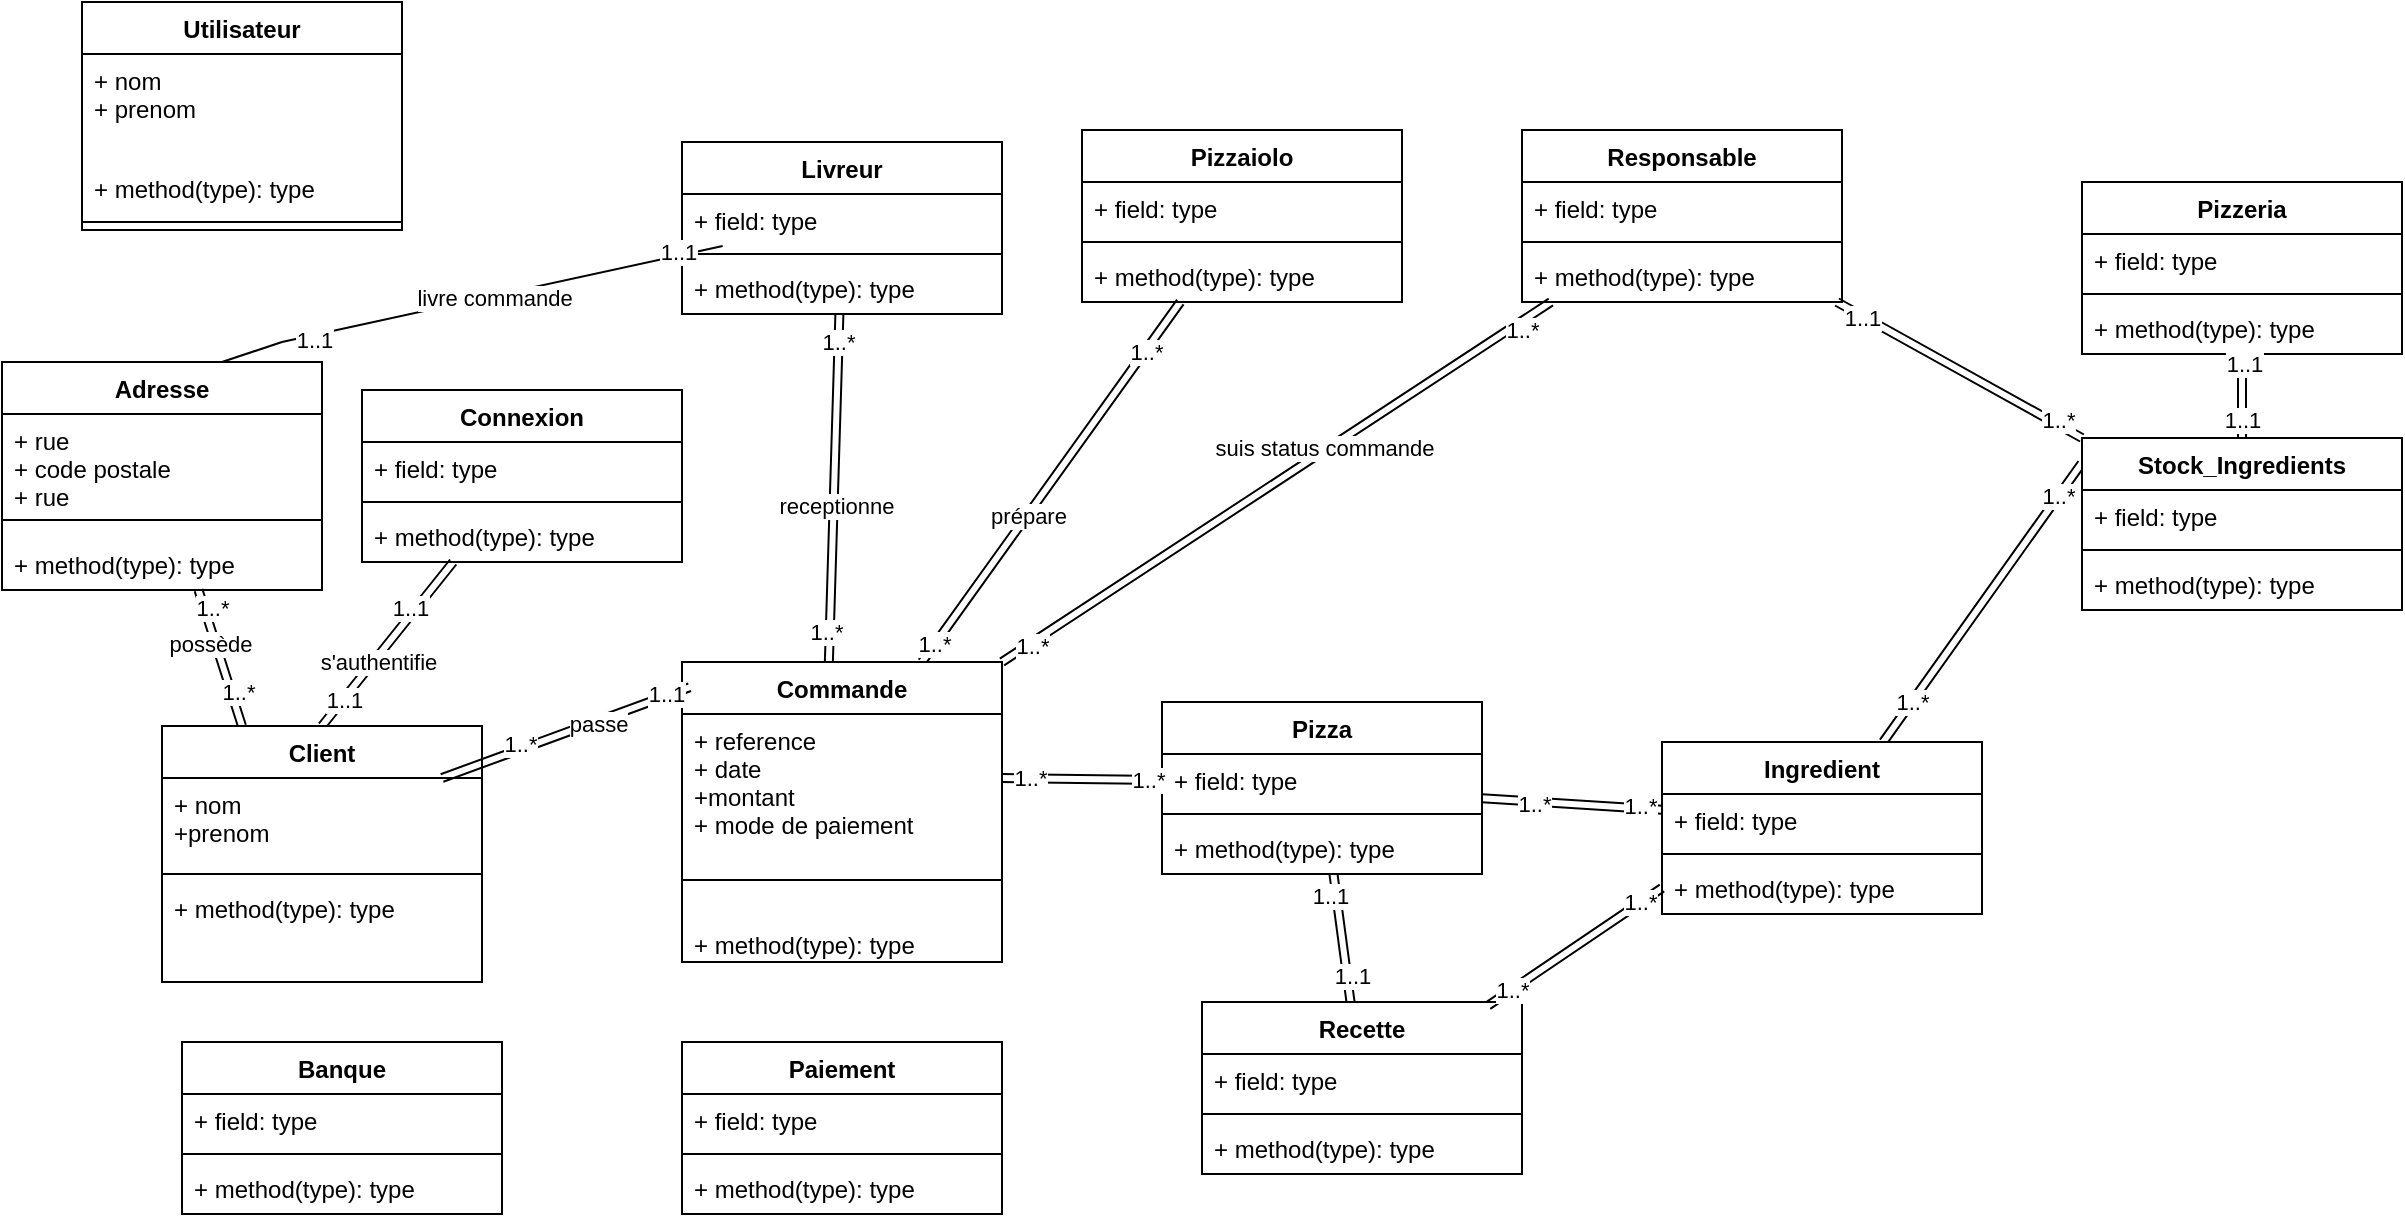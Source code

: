 <mxfile version="14.5.1" type="device"><diagram id="KDp-JJ43dgrBgCFw_8fw" name="Page-1"><mxGraphModel dx="2495" dy="1453" grid="1" gridSize="10" guides="1" tooltips="1" connect="1" arrows="1" fold="1" page="1" pageScale="1" pageWidth="1169" pageHeight="827" math="0" shadow="0"><root><mxCell id="0"/><mxCell id="1" parent="0"/><mxCell id="cRsiavOP6_7b4JECC0qZ-1" value="Utilisateur" style="swimlane;fontStyle=1;align=center;verticalAlign=top;childLayout=stackLayout;horizontal=1;startSize=26;horizontalStack=0;resizeParent=1;resizeParentMax=0;resizeLast=0;collapsible=1;marginBottom=0;" parent="1" vertex="1"><mxGeometry x="-90" y="-50" width="160" height="114" as="geometry"/></mxCell><mxCell id="cRsiavOP6_7b4JECC0qZ-2" value="+ nom&#10;+ prenom" style="text;strokeColor=none;fillColor=none;align=left;verticalAlign=top;spacingLeft=4;spacingRight=4;overflow=hidden;rotatable=0;points=[[0,0.5],[1,0.5]];portConstraint=eastwest;" parent="cRsiavOP6_7b4JECC0qZ-1" vertex="1"><mxGeometry y="26" width="160" height="54" as="geometry"/></mxCell><mxCell id="cRsiavOP6_7b4JECC0qZ-4" value="+ method(type): type" style="text;strokeColor=none;fillColor=none;align=left;verticalAlign=top;spacingLeft=4;spacingRight=4;overflow=hidden;rotatable=0;points=[[0,0.5],[1,0.5]];portConstraint=eastwest;" parent="cRsiavOP6_7b4JECC0qZ-1" vertex="1"><mxGeometry y="80" width="160" height="26" as="geometry"/></mxCell><mxCell id="cRsiavOP6_7b4JECC0qZ-3" value="" style="line;strokeWidth=1;fillColor=none;align=left;verticalAlign=middle;spacingTop=-1;spacingLeft=3;spacingRight=3;rotatable=0;labelPosition=right;points=[];portConstraint=eastwest;" parent="cRsiavOP6_7b4JECC0qZ-1" vertex="1"><mxGeometry y="106" width="160" height="8" as="geometry"/></mxCell><mxCell id="cRsiavOP6_7b4JECC0qZ-84" style="edgeStyle=none;rounded=0;orthogonalLoop=1;jettySize=auto;html=1;exitX=0.5;exitY=0;exitDx=0;exitDy=0;shape=link;" parent="1" source="cRsiavOP6_7b4JECC0qZ-10" target="cRsiavOP6_7b4JECC0qZ-21" edge="1"><mxGeometry relative="1" as="geometry"/></mxCell><mxCell id="cRsiavOP6_7b4JECC0qZ-85" value="1..1" style="edgeLabel;html=1;align=center;verticalAlign=middle;resizable=0;points=[];" parent="cRsiavOP6_7b4JECC0qZ-84" vertex="1" connectable="0"><mxGeometry x="0.393" y="3" relative="1" as="geometry"><mxPoint as="offset"/></mxGeometry></mxCell><mxCell id="cRsiavOP6_7b4JECC0qZ-86" value="1..1" style="edgeLabel;html=1;align=center;verticalAlign=middle;resizable=0;points=[];" parent="cRsiavOP6_7b4JECC0qZ-84" vertex="1" connectable="0"><mxGeometry x="-0.664" relative="1" as="geometry"><mxPoint as="offset"/></mxGeometry></mxCell><mxCell id="cRsiavOP6_7b4JECC0qZ-107" value="s'authentifie" style="edgeLabel;html=1;align=center;verticalAlign=middle;resizable=0;points=[];" parent="cRsiavOP6_7b4JECC0qZ-84" vertex="1" connectable="0"><mxGeometry x="-0.194" y="-1" relative="1" as="geometry"><mxPoint as="offset"/></mxGeometry></mxCell><mxCell id="cRsiavOP6_7b4JECC0qZ-87" style="edgeStyle=none;shape=link;rounded=0;orthogonalLoop=1;jettySize=auto;html=1;exitX=0.25;exitY=0;exitDx=0;exitDy=0;" parent="1" source="cRsiavOP6_7b4JECC0qZ-10" target="cRsiavOP6_7b4JECC0qZ-15" edge="1"><mxGeometry relative="1" as="geometry"><mxPoint x="-20" y="210" as="targetPoint"/></mxGeometry></mxCell><mxCell id="cRsiavOP6_7b4JECC0qZ-89" value="1..*" style="edgeLabel;html=1;align=center;verticalAlign=middle;resizable=0;points=[];" parent="cRsiavOP6_7b4JECC0qZ-87" vertex="1" connectable="0"><mxGeometry x="-0.503" y="-3" relative="1" as="geometry"><mxPoint as="offset"/></mxGeometry></mxCell><mxCell id="cRsiavOP6_7b4JECC0qZ-90" value="1..*" style="edgeLabel;html=1;align=center;verticalAlign=middle;resizable=0;points=[];" parent="cRsiavOP6_7b4JECC0qZ-87" vertex="1" connectable="0"><mxGeometry x="0.706" y="-3" relative="1" as="geometry"><mxPoint as="offset"/></mxGeometry></mxCell><mxCell id="cRsiavOP6_7b4JECC0qZ-106" value="possède" style="edgeLabel;html=1;align=center;verticalAlign=middle;resizable=0;points=[];" parent="cRsiavOP6_7b4JECC0qZ-87" vertex="1" connectable="0"><mxGeometry x="0.23" y="3" relative="1" as="geometry"><mxPoint as="offset"/></mxGeometry></mxCell><mxCell id="cRsiavOP6_7b4JECC0qZ-10" value="Client" style="swimlane;fontStyle=1;align=center;verticalAlign=top;childLayout=stackLayout;horizontal=1;startSize=26;horizontalStack=0;resizeParent=1;resizeParentMax=0;resizeLast=0;collapsible=1;marginBottom=0;" parent="1" vertex="1"><mxGeometry x="-50" y="312" width="160" height="128" as="geometry"><mxRectangle x="240" y="270" width="70" height="26" as="alternateBounds"/></mxGeometry></mxCell><mxCell id="cRsiavOP6_7b4JECC0qZ-11" value="+ nom&#10;+prenom" style="text;strokeColor=none;fillColor=none;align=left;verticalAlign=top;spacingLeft=4;spacingRight=4;overflow=hidden;rotatable=0;points=[[0,0.5],[1,0.5]];portConstraint=eastwest;" parent="cRsiavOP6_7b4JECC0qZ-10" vertex="1"><mxGeometry y="26" width="160" height="44" as="geometry"/></mxCell><mxCell id="cRsiavOP6_7b4JECC0qZ-12" value="" style="line;strokeWidth=1;fillColor=none;align=left;verticalAlign=middle;spacingTop=-1;spacingLeft=3;spacingRight=3;rotatable=0;labelPosition=right;points=[];portConstraint=eastwest;" parent="cRsiavOP6_7b4JECC0qZ-10" vertex="1"><mxGeometry y="70" width="160" height="8" as="geometry"/></mxCell><mxCell id="cRsiavOP6_7b4JECC0qZ-13" value="+ method(type): type" style="text;strokeColor=none;fillColor=none;align=left;verticalAlign=top;spacingLeft=4;spacingRight=4;overflow=hidden;rotatable=0;points=[[0,0.5],[1,0.5]];portConstraint=eastwest;" parent="cRsiavOP6_7b4JECC0qZ-10" vertex="1"><mxGeometry y="78" width="160" height="50" as="geometry"/></mxCell><mxCell id="cRsiavOP6_7b4JECC0qZ-15" value="Adresse" style="swimlane;fontStyle=1;align=center;verticalAlign=top;childLayout=stackLayout;horizontal=1;startSize=26;horizontalStack=0;resizeParent=1;resizeParentMax=0;resizeLast=0;collapsible=1;marginBottom=0;" parent="1" vertex="1"><mxGeometry x="-130" y="130" width="160" height="114" as="geometry"/></mxCell><mxCell id="cRsiavOP6_7b4JECC0qZ-16" value="+ rue&#10;+ code postale&#10;+ rue&#10;+ " style="text;strokeColor=none;fillColor=none;align=left;verticalAlign=top;spacingLeft=4;spacingRight=4;overflow=hidden;rotatable=0;points=[[0,0.5],[1,0.5]];portConstraint=eastwest;" parent="cRsiavOP6_7b4JECC0qZ-15" vertex="1"><mxGeometry y="26" width="160" height="44" as="geometry"/></mxCell><mxCell id="cRsiavOP6_7b4JECC0qZ-17" value="" style="line;strokeWidth=1;fillColor=none;align=left;verticalAlign=middle;spacingTop=-1;spacingLeft=3;spacingRight=3;rotatable=0;labelPosition=right;points=[];portConstraint=eastwest;" parent="cRsiavOP6_7b4JECC0qZ-15" vertex="1"><mxGeometry y="70" width="160" height="18" as="geometry"/></mxCell><mxCell id="cRsiavOP6_7b4JECC0qZ-18" value="+ method(type): type" style="text;strokeColor=none;fillColor=none;align=left;verticalAlign=top;spacingLeft=4;spacingRight=4;overflow=hidden;rotatable=0;points=[[0,0.5],[1,0.5]];portConstraint=eastwest;" parent="cRsiavOP6_7b4JECC0qZ-15" vertex="1"><mxGeometry y="88" width="160" height="26" as="geometry"/></mxCell><mxCell id="cRsiavOP6_7b4JECC0qZ-21" value="Connexion" style="swimlane;fontStyle=1;align=center;verticalAlign=top;childLayout=stackLayout;horizontal=1;startSize=26;horizontalStack=0;resizeParent=1;resizeParentMax=0;resizeLast=0;collapsible=1;marginBottom=0;" parent="1" vertex="1"><mxGeometry x="50" y="144" width="160" height="86" as="geometry"/></mxCell><mxCell id="cRsiavOP6_7b4JECC0qZ-22" value="+ field: type" style="text;strokeColor=none;fillColor=none;align=left;verticalAlign=top;spacingLeft=4;spacingRight=4;overflow=hidden;rotatable=0;points=[[0,0.5],[1,0.5]];portConstraint=eastwest;" parent="cRsiavOP6_7b4JECC0qZ-21" vertex="1"><mxGeometry y="26" width="160" height="26" as="geometry"/></mxCell><mxCell id="cRsiavOP6_7b4JECC0qZ-23" value="" style="line;strokeWidth=1;fillColor=none;align=left;verticalAlign=middle;spacingTop=-1;spacingLeft=3;spacingRight=3;rotatable=0;labelPosition=right;points=[];portConstraint=eastwest;" parent="cRsiavOP6_7b4JECC0qZ-21" vertex="1"><mxGeometry y="52" width="160" height="8" as="geometry"/></mxCell><mxCell id="cRsiavOP6_7b4JECC0qZ-24" value="+ method(type): type" style="text;strokeColor=none;fillColor=none;align=left;verticalAlign=top;spacingLeft=4;spacingRight=4;overflow=hidden;rotatable=0;points=[[0,0.5],[1,0.5]];portConstraint=eastwest;" parent="cRsiavOP6_7b4JECC0qZ-21" vertex="1"><mxGeometry y="60" width="160" height="26" as="geometry"/></mxCell><mxCell id="cRsiavOP6_7b4JECC0qZ-121" style="edgeStyle=none;shape=link;rounded=0;orthogonalLoop=1;jettySize=auto;html=1;exitX=0.75;exitY=0;exitDx=0;exitDy=0;" parent="1" source="cRsiavOP6_7b4JECC0qZ-25" target="cRsiavOP6_7b4JECC0qZ-53" edge="1"><mxGeometry relative="1" as="geometry"/></mxCell><mxCell id="cRsiavOP6_7b4JECC0qZ-122" value="1..*" style="edgeLabel;html=1;align=center;verticalAlign=middle;resizable=0;points=[];" parent="cRsiavOP6_7b4JECC0qZ-121" vertex="1" connectable="0"><mxGeometry x="0.73" relative="1" as="geometry"><mxPoint as="offset"/></mxGeometry></mxCell><mxCell id="cRsiavOP6_7b4JECC0qZ-123" value="1..*" style="edgeLabel;html=1;align=center;verticalAlign=middle;resizable=0;points=[];" parent="cRsiavOP6_7b4JECC0qZ-121" vertex="1" connectable="0"><mxGeometry x="-0.901" y="1" relative="1" as="geometry"><mxPoint as="offset"/></mxGeometry></mxCell><mxCell id="cRsiavOP6_7b4JECC0qZ-124" value="prépare" style="edgeLabel;html=1;align=center;verticalAlign=middle;resizable=0;points=[];" parent="cRsiavOP6_7b4JECC0qZ-121" vertex="1" connectable="0"><mxGeometry x="-0.187" relative="1" as="geometry"><mxPoint as="offset"/></mxGeometry></mxCell><mxCell id="cRsiavOP6_7b4JECC0qZ-125" style="edgeStyle=none;shape=link;rounded=0;orthogonalLoop=1;jettySize=auto;html=1;exitX=1;exitY=0;exitDx=0;exitDy=0;" parent="1" source="cRsiavOP6_7b4JECC0qZ-25" target="cRsiavOP6_7b4JECC0qZ-57" edge="1"><mxGeometry relative="1" as="geometry"><mxPoint x="620" y="130" as="targetPoint"/></mxGeometry></mxCell><mxCell id="cRsiavOP6_7b4JECC0qZ-126" value="1..*" style="edgeLabel;html=1;align=center;verticalAlign=middle;resizable=0;points=[];" parent="cRsiavOP6_7b4JECC0qZ-125" vertex="1" connectable="0"><mxGeometry x="-0.9" y="-1" relative="1" as="geometry"><mxPoint as="offset"/></mxGeometry></mxCell><mxCell id="cRsiavOP6_7b4JECC0qZ-127" value="1..*" style="edgeLabel;html=1;align=center;verticalAlign=middle;resizable=0;points=[];" parent="cRsiavOP6_7b4JECC0qZ-125" vertex="1" connectable="0"><mxGeometry x="0.881" y="-4" relative="1" as="geometry"><mxPoint as="offset"/></mxGeometry></mxCell><mxCell id="cRsiavOP6_7b4JECC0qZ-128" value="suis status commande" style="edgeLabel;html=1;align=center;verticalAlign=middle;resizable=0;points=[];" parent="cRsiavOP6_7b4JECC0qZ-125" vertex="1" connectable="0"><mxGeometry x="0.175" y="2" relative="1" as="geometry"><mxPoint as="offset"/></mxGeometry></mxCell><mxCell id="cRsiavOP6_7b4JECC0qZ-25" value="Commande" style="swimlane;fontStyle=1;align=center;verticalAlign=top;childLayout=stackLayout;horizontal=1;startSize=26;horizontalStack=0;resizeParent=1;resizeParentMax=0;resizeLast=0;collapsible=1;marginBottom=0;" parent="1" vertex="1"><mxGeometry x="210" y="280" width="160" height="150" as="geometry"/></mxCell><mxCell id="cRsiavOP6_7b4JECC0qZ-26" value="+ reference&#10;+ date&#10;+montant&#10;+ mode de paiement" style="text;strokeColor=none;fillColor=none;align=left;verticalAlign=top;spacingLeft=4;spacingRight=4;overflow=hidden;rotatable=0;points=[[0,0.5],[1,0.5]];portConstraint=eastwest;" parent="cRsiavOP6_7b4JECC0qZ-25" vertex="1"><mxGeometry y="26" width="160" height="64" as="geometry"/></mxCell><mxCell id="cRsiavOP6_7b4JECC0qZ-27" value="" style="line;strokeWidth=1;fillColor=none;align=left;verticalAlign=middle;spacingTop=-1;spacingLeft=3;spacingRight=3;rotatable=0;labelPosition=right;points=[];portConstraint=eastwest;" parent="cRsiavOP6_7b4JECC0qZ-25" vertex="1"><mxGeometry y="90" width="160" height="38" as="geometry"/></mxCell><mxCell id="cRsiavOP6_7b4JECC0qZ-28" value="+ method(type): type" style="text;strokeColor=none;fillColor=none;align=left;verticalAlign=top;spacingLeft=4;spacingRight=4;overflow=hidden;rotatable=0;points=[[0,0.5],[1,0.5]];portConstraint=eastwest;" parent="cRsiavOP6_7b4JECC0qZ-25" vertex="1"><mxGeometry y="128" width="160" height="22" as="geometry"/></mxCell><mxCell id="cRsiavOP6_7b4JECC0qZ-29" value="Pizza" style="swimlane;fontStyle=1;align=center;verticalAlign=top;childLayout=stackLayout;horizontal=1;startSize=26;horizontalStack=0;resizeParent=1;resizeParentMax=0;resizeLast=0;collapsible=1;marginBottom=0;" parent="1" vertex="1"><mxGeometry x="450" y="300" width="160" height="86" as="geometry"/></mxCell><mxCell id="cRsiavOP6_7b4JECC0qZ-30" value="+ field: type" style="text;strokeColor=none;fillColor=none;align=left;verticalAlign=top;spacingLeft=4;spacingRight=4;overflow=hidden;rotatable=0;points=[[0,0.5],[1,0.5]];portConstraint=eastwest;" parent="cRsiavOP6_7b4JECC0qZ-29" vertex="1"><mxGeometry y="26" width="160" height="26" as="geometry"/></mxCell><mxCell id="cRsiavOP6_7b4JECC0qZ-31" value="" style="line;strokeWidth=1;fillColor=none;align=left;verticalAlign=middle;spacingTop=-1;spacingLeft=3;spacingRight=3;rotatable=0;labelPosition=right;points=[];portConstraint=eastwest;" parent="cRsiavOP6_7b4JECC0qZ-29" vertex="1"><mxGeometry y="52" width="160" height="8" as="geometry"/></mxCell><mxCell id="cRsiavOP6_7b4JECC0qZ-32" value="+ method(type): type" style="text;strokeColor=none;fillColor=none;align=left;verticalAlign=top;spacingLeft=4;spacingRight=4;overflow=hidden;rotatable=0;points=[[0,0.5],[1,0.5]];portConstraint=eastwest;" parent="cRsiavOP6_7b4JECC0qZ-29" vertex="1"><mxGeometry y="60" width="160" height="26" as="geometry"/></mxCell><mxCell id="cRsiavOP6_7b4JECC0qZ-33" value="Pizzeria" style="swimlane;fontStyle=1;align=center;verticalAlign=top;childLayout=stackLayout;horizontal=1;startSize=26;horizontalStack=0;resizeParent=1;resizeParentMax=0;resizeLast=0;collapsible=1;marginBottom=0;" parent="1" vertex="1"><mxGeometry x="910" y="40" width="160" height="86" as="geometry"/></mxCell><mxCell id="cRsiavOP6_7b4JECC0qZ-34" value="+ field: type" style="text;strokeColor=none;fillColor=none;align=left;verticalAlign=top;spacingLeft=4;spacingRight=4;overflow=hidden;rotatable=0;points=[[0,0.5],[1,0.5]];portConstraint=eastwest;" parent="cRsiavOP6_7b4JECC0qZ-33" vertex="1"><mxGeometry y="26" width="160" height="26" as="geometry"/></mxCell><mxCell id="cRsiavOP6_7b4JECC0qZ-35" value="" style="line;strokeWidth=1;fillColor=none;align=left;verticalAlign=middle;spacingTop=-1;spacingLeft=3;spacingRight=3;rotatable=0;labelPosition=right;points=[];portConstraint=eastwest;" parent="cRsiavOP6_7b4JECC0qZ-33" vertex="1"><mxGeometry y="52" width="160" height="8" as="geometry"/></mxCell><mxCell id="cRsiavOP6_7b4JECC0qZ-36" value="+ method(type): type" style="text;strokeColor=none;fillColor=none;align=left;verticalAlign=top;spacingLeft=4;spacingRight=4;overflow=hidden;rotatable=0;points=[[0,0.5],[1,0.5]];portConstraint=eastwest;" parent="cRsiavOP6_7b4JECC0qZ-33" vertex="1"><mxGeometry y="60" width="160" height="26" as="geometry"/></mxCell><mxCell id="cRsiavOP6_7b4JECC0qZ-100" style="edgeStyle=none;shape=link;rounded=0;orthogonalLoop=1;jettySize=auto;html=1;entryX=-0.001;entryY=0.147;entryDx=0;entryDy=0;entryPerimeter=0;" parent="1" source="cRsiavOP6_7b4JECC0qZ-37" target="cRsiavOP6_7b4JECC0qZ-61" edge="1"><mxGeometry relative="1" as="geometry"/></mxCell><mxCell id="cRsiavOP6_7b4JECC0qZ-101" value="1..*" style="edgeLabel;html=1;align=center;verticalAlign=middle;resizable=0;points=[];" parent="cRsiavOP6_7b4JECC0qZ-100" vertex="1" connectable="0"><mxGeometry x="-0.709" relative="1" as="geometry"><mxPoint as="offset"/></mxGeometry></mxCell><mxCell id="cRsiavOP6_7b4JECC0qZ-102" value="1..*" style="edgeLabel;html=1;align=center;verticalAlign=middle;resizable=0;points=[];" parent="cRsiavOP6_7b4JECC0qZ-100" vertex="1" connectable="0"><mxGeometry x="0.767" relative="1" as="geometry"><mxPoint as="offset"/></mxGeometry></mxCell><mxCell id="cRsiavOP6_7b4JECC0qZ-37" value="Ingredient" style="swimlane;fontStyle=1;align=center;verticalAlign=top;childLayout=stackLayout;horizontal=1;startSize=26;horizontalStack=0;resizeParent=1;resizeParentMax=0;resizeLast=0;collapsible=1;marginBottom=0;" parent="1" vertex="1"><mxGeometry x="700" y="320" width="160" height="86" as="geometry"/></mxCell><mxCell id="cRsiavOP6_7b4JECC0qZ-38" value="+ field: type" style="text;strokeColor=none;fillColor=none;align=left;verticalAlign=top;spacingLeft=4;spacingRight=4;overflow=hidden;rotatable=0;points=[[0,0.5],[1,0.5]];portConstraint=eastwest;" parent="cRsiavOP6_7b4JECC0qZ-37" vertex="1"><mxGeometry y="26" width="160" height="26" as="geometry"/></mxCell><mxCell id="cRsiavOP6_7b4JECC0qZ-39" value="" style="line;strokeWidth=1;fillColor=none;align=left;verticalAlign=middle;spacingTop=-1;spacingLeft=3;spacingRight=3;rotatable=0;labelPosition=right;points=[];portConstraint=eastwest;" parent="cRsiavOP6_7b4JECC0qZ-37" vertex="1"><mxGeometry y="52" width="160" height="8" as="geometry"/></mxCell><mxCell id="cRsiavOP6_7b4JECC0qZ-40" value="+ method(type): type" style="text;strokeColor=none;fillColor=none;align=left;verticalAlign=top;spacingLeft=4;spacingRight=4;overflow=hidden;rotatable=0;points=[[0,0.5],[1,0.5]];portConstraint=eastwest;" parent="cRsiavOP6_7b4JECC0qZ-37" vertex="1"><mxGeometry y="60" width="160" height="26" as="geometry"/></mxCell><mxCell id="cRsiavOP6_7b4JECC0qZ-94" style="edgeStyle=none;shape=link;rounded=0;orthogonalLoop=1;jettySize=auto;html=1;" parent="1" source="cRsiavOP6_7b4JECC0qZ-41" target="cRsiavOP6_7b4JECC0qZ-29" edge="1"><mxGeometry relative="1" as="geometry"/></mxCell><mxCell id="cRsiavOP6_7b4JECC0qZ-95" value="1..1" style="edgeLabel;html=1;align=center;verticalAlign=middle;resizable=0;points=[];" parent="cRsiavOP6_7b4JECC0qZ-94" vertex="1" connectable="0"><mxGeometry x="-0.594" y="-2" relative="1" as="geometry"><mxPoint as="offset"/></mxGeometry></mxCell><mxCell id="cRsiavOP6_7b4JECC0qZ-96" value="1..1" style="edgeLabel;html=1;align=center;verticalAlign=middle;resizable=0;points=[];" parent="cRsiavOP6_7b4JECC0qZ-94" vertex="1" connectable="0"><mxGeometry x="0.675" y="3" relative="1" as="geometry"><mxPoint as="offset"/></mxGeometry></mxCell><mxCell id="cRsiavOP6_7b4JECC0qZ-41" value="Recette" style="swimlane;fontStyle=1;align=center;verticalAlign=top;childLayout=stackLayout;horizontal=1;startSize=26;horizontalStack=0;resizeParent=1;resizeParentMax=0;resizeLast=0;collapsible=1;marginBottom=0;" parent="1" vertex="1"><mxGeometry x="470" y="450" width="160" height="86" as="geometry"/></mxCell><mxCell id="cRsiavOP6_7b4JECC0qZ-42" value="+ field: type" style="text;strokeColor=none;fillColor=none;align=left;verticalAlign=top;spacingLeft=4;spacingRight=4;overflow=hidden;rotatable=0;points=[[0,0.5],[1,0.5]];portConstraint=eastwest;" parent="cRsiavOP6_7b4JECC0qZ-41" vertex="1"><mxGeometry y="26" width="160" height="26" as="geometry"/></mxCell><mxCell id="cRsiavOP6_7b4JECC0qZ-43" value="" style="line;strokeWidth=1;fillColor=none;align=left;verticalAlign=middle;spacingTop=-1;spacingLeft=3;spacingRight=3;rotatable=0;labelPosition=right;points=[];portConstraint=eastwest;" parent="cRsiavOP6_7b4JECC0qZ-41" vertex="1"><mxGeometry y="52" width="160" height="8" as="geometry"/></mxCell><mxCell id="cRsiavOP6_7b4JECC0qZ-44" value="+ method(type): type" style="text;strokeColor=none;fillColor=none;align=left;verticalAlign=top;spacingLeft=4;spacingRight=4;overflow=hidden;rotatable=0;points=[[0,0.5],[1,0.5]];portConstraint=eastwest;" parent="cRsiavOP6_7b4JECC0qZ-41" vertex="1"><mxGeometry y="60" width="160" height="26" as="geometry"/></mxCell><mxCell id="cRsiavOP6_7b4JECC0qZ-45" value="Banque" style="swimlane;fontStyle=1;align=center;verticalAlign=top;childLayout=stackLayout;horizontal=1;startSize=26;horizontalStack=0;resizeParent=1;resizeParentMax=0;resizeLast=0;collapsible=1;marginBottom=0;" parent="1" vertex="1"><mxGeometry x="-40" y="470" width="160" height="86" as="geometry"/></mxCell><mxCell id="cRsiavOP6_7b4JECC0qZ-46" value="+ field: type" style="text;strokeColor=none;fillColor=none;align=left;verticalAlign=top;spacingLeft=4;spacingRight=4;overflow=hidden;rotatable=0;points=[[0,0.5],[1,0.5]];portConstraint=eastwest;" parent="cRsiavOP6_7b4JECC0qZ-45" vertex="1"><mxGeometry y="26" width="160" height="26" as="geometry"/></mxCell><mxCell id="cRsiavOP6_7b4JECC0qZ-47" value="" style="line;strokeWidth=1;fillColor=none;align=left;verticalAlign=middle;spacingTop=-1;spacingLeft=3;spacingRight=3;rotatable=0;labelPosition=right;points=[];portConstraint=eastwest;" parent="cRsiavOP6_7b4JECC0qZ-45" vertex="1"><mxGeometry y="52" width="160" height="8" as="geometry"/></mxCell><mxCell id="cRsiavOP6_7b4JECC0qZ-48" value="+ method(type): type" style="text;strokeColor=none;fillColor=none;align=left;verticalAlign=top;spacingLeft=4;spacingRight=4;overflow=hidden;rotatable=0;points=[[0,0.5],[1,0.5]];portConstraint=eastwest;" parent="cRsiavOP6_7b4JECC0qZ-45" vertex="1"><mxGeometry y="60" width="160" height="26" as="geometry"/></mxCell><mxCell id="cRsiavOP6_7b4JECC0qZ-112" style="edgeStyle=none;shape=link;rounded=0;orthogonalLoop=1;jettySize=auto;html=1;entryX=0.459;entryY=-0.001;entryDx=0;entryDy=0;entryPerimeter=0;" parent="1" source="cRsiavOP6_7b4JECC0qZ-49" target="cRsiavOP6_7b4JECC0qZ-25" edge="1"><mxGeometry relative="1" as="geometry"/></mxCell><mxCell id="cRsiavOP6_7b4JECC0qZ-114" value="1..*" style="edgeLabel;html=1;align=center;verticalAlign=middle;resizable=0;points=[];" parent="cRsiavOP6_7b4JECC0qZ-112" vertex="1" connectable="0"><mxGeometry x="0.822" y="-2" relative="1" as="geometry"><mxPoint as="offset"/></mxGeometry></mxCell><mxCell id="cRsiavOP6_7b4JECC0qZ-115" value="receptionne" style="edgeLabel;html=1;align=center;verticalAlign=middle;resizable=0;points=[];" parent="cRsiavOP6_7b4JECC0qZ-112" vertex="1" connectable="0"><mxGeometry x="0.098" y="1" relative="1" as="geometry"><mxPoint as="offset"/></mxGeometry></mxCell><mxCell id="cRsiavOP6_7b4JECC0qZ-120" value="1..*" style="edgeLabel;html=1;align=center;verticalAlign=middle;resizable=0;points=[];" parent="cRsiavOP6_7b4JECC0qZ-112" vertex="1" connectable="0"><mxGeometry x="-0.841" y="-1" relative="1" as="geometry"><mxPoint as="offset"/></mxGeometry></mxCell><mxCell id="cRsiavOP6_7b4JECC0qZ-49" value="Livreur" style="swimlane;fontStyle=1;align=center;verticalAlign=top;childLayout=stackLayout;horizontal=1;startSize=26;horizontalStack=0;resizeParent=1;resizeParentMax=0;resizeLast=0;collapsible=1;marginBottom=0;" parent="1" vertex="1"><mxGeometry x="210" y="20" width="160" height="86" as="geometry"><mxRectangle x="210" y="20" width="70" height="26" as="alternateBounds"/></mxGeometry></mxCell><mxCell id="cRsiavOP6_7b4JECC0qZ-50" value="+ field: type" style="text;strokeColor=none;fillColor=none;align=left;verticalAlign=top;spacingLeft=4;spacingRight=4;overflow=hidden;rotatable=0;points=[[0,0.5],[1,0.5]];portConstraint=eastwest;" parent="cRsiavOP6_7b4JECC0qZ-49" vertex="1"><mxGeometry y="26" width="160" height="26" as="geometry"/></mxCell><mxCell id="cRsiavOP6_7b4JECC0qZ-51" value="" style="line;strokeWidth=1;fillColor=none;align=left;verticalAlign=middle;spacingTop=-1;spacingLeft=3;spacingRight=3;rotatable=0;labelPosition=right;points=[];portConstraint=eastwest;" parent="cRsiavOP6_7b4JECC0qZ-49" vertex="1"><mxGeometry y="52" width="160" height="8" as="geometry"/></mxCell><mxCell id="cRsiavOP6_7b4JECC0qZ-52" value="+ method(type): type" style="text;strokeColor=none;fillColor=none;align=left;verticalAlign=top;spacingLeft=4;spacingRight=4;overflow=hidden;rotatable=0;points=[[0,0.5],[1,0.5]];portConstraint=eastwest;" parent="cRsiavOP6_7b4JECC0qZ-49" vertex="1"><mxGeometry y="60" width="160" height="26" as="geometry"/></mxCell><mxCell id="cRsiavOP6_7b4JECC0qZ-53" value="Pizzaiolo" style="swimlane;fontStyle=1;align=center;verticalAlign=top;childLayout=stackLayout;horizontal=1;startSize=26;horizontalStack=0;resizeParent=1;resizeParentMax=0;resizeLast=0;collapsible=1;marginBottom=0;" parent="1" vertex="1"><mxGeometry x="410" y="14" width="160" height="86" as="geometry"/></mxCell><mxCell id="cRsiavOP6_7b4JECC0qZ-54" value="+ field: type" style="text;strokeColor=none;fillColor=none;align=left;verticalAlign=top;spacingLeft=4;spacingRight=4;overflow=hidden;rotatable=0;points=[[0,0.5],[1,0.5]];portConstraint=eastwest;" parent="cRsiavOP6_7b4JECC0qZ-53" vertex="1"><mxGeometry y="26" width="160" height="26" as="geometry"/></mxCell><mxCell id="cRsiavOP6_7b4JECC0qZ-55" value="" style="line;strokeWidth=1;fillColor=none;align=left;verticalAlign=middle;spacingTop=-1;spacingLeft=3;spacingRight=3;rotatable=0;labelPosition=right;points=[];portConstraint=eastwest;" parent="cRsiavOP6_7b4JECC0qZ-53" vertex="1"><mxGeometry y="52" width="160" height="8" as="geometry"/></mxCell><mxCell id="cRsiavOP6_7b4JECC0qZ-56" value="+ method(type): type" style="text;strokeColor=none;fillColor=none;align=left;verticalAlign=top;spacingLeft=4;spacingRight=4;overflow=hidden;rotatable=0;points=[[0,0.5],[1,0.5]];portConstraint=eastwest;" parent="cRsiavOP6_7b4JECC0qZ-53" vertex="1"><mxGeometry y="60" width="160" height="26" as="geometry"/></mxCell><mxCell id="cRsiavOP6_7b4JECC0qZ-57" value="Responsable" style="swimlane;fontStyle=1;align=center;verticalAlign=top;childLayout=stackLayout;horizontal=1;startSize=26;horizontalStack=0;resizeParent=1;resizeParentMax=0;resizeLast=0;collapsible=1;marginBottom=0;" parent="1" vertex="1"><mxGeometry x="630" y="14" width="160" height="86" as="geometry"/></mxCell><mxCell id="cRsiavOP6_7b4JECC0qZ-58" value="+ field: type" style="text;strokeColor=none;fillColor=none;align=left;verticalAlign=top;spacingLeft=4;spacingRight=4;overflow=hidden;rotatable=0;points=[[0,0.5],[1,0.5]];portConstraint=eastwest;" parent="cRsiavOP6_7b4JECC0qZ-57" vertex="1"><mxGeometry y="26" width="160" height="26" as="geometry"/></mxCell><mxCell id="cRsiavOP6_7b4JECC0qZ-59" value="" style="line;strokeWidth=1;fillColor=none;align=left;verticalAlign=middle;spacingTop=-1;spacingLeft=3;spacingRight=3;rotatable=0;labelPosition=right;points=[];portConstraint=eastwest;" parent="cRsiavOP6_7b4JECC0qZ-57" vertex="1"><mxGeometry y="52" width="160" height="8" as="geometry"/></mxCell><mxCell id="cRsiavOP6_7b4JECC0qZ-60" value="+ method(type): type" style="text;strokeColor=none;fillColor=none;align=left;verticalAlign=top;spacingLeft=4;spacingRight=4;overflow=hidden;rotatable=0;points=[[0,0.5],[1,0.5]];portConstraint=eastwest;" parent="cRsiavOP6_7b4JECC0qZ-57" vertex="1"><mxGeometry y="60" width="160" height="26" as="geometry"/></mxCell><mxCell id="cRsiavOP6_7b4JECC0qZ-103" style="edgeStyle=none;shape=link;rounded=0;orthogonalLoop=1;jettySize=auto;html=1;" parent="1" source="cRsiavOP6_7b4JECC0qZ-61" target="cRsiavOP6_7b4JECC0qZ-33" edge="1"><mxGeometry relative="1" as="geometry"/></mxCell><mxCell id="cRsiavOP6_7b4JECC0qZ-104" value="1..1" style="edgeLabel;html=1;align=center;verticalAlign=middle;resizable=0;points=[];" parent="cRsiavOP6_7b4JECC0qZ-103" vertex="1" connectable="0"><mxGeometry x="-0.589" relative="1" as="geometry"><mxPoint y="-1" as="offset"/></mxGeometry></mxCell><mxCell id="cRsiavOP6_7b4JECC0qZ-105" value="1..1" style="edgeLabel;html=1;align=center;verticalAlign=middle;resizable=0;points=[];" parent="cRsiavOP6_7b4JECC0qZ-103" vertex="1" connectable="0"><mxGeometry x="0.767" y="-1" relative="1" as="geometry"><mxPoint as="offset"/></mxGeometry></mxCell><mxCell id="cRsiavOP6_7b4JECC0qZ-129" style="edgeStyle=none;shape=link;rounded=0;orthogonalLoop=1;jettySize=auto;html=1;exitX=0;exitY=0;exitDx=0;exitDy=0;" parent="1" source="cRsiavOP6_7b4JECC0qZ-61" target="cRsiavOP6_7b4JECC0qZ-57" edge="1"><mxGeometry relative="1" as="geometry"/></mxCell><mxCell id="cRsiavOP6_7b4JECC0qZ-130" value="1..1" style="edgeLabel;html=1;align=center;verticalAlign=middle;resizable=0;points=[];" parent="cRsiavOP6_7b4JECC0qZ-129" vertex="1" connectable="0"><mxGeometry x="0.787" y="1" relative="1" as="geometry"><mxPoint as="offset"/></mxGeometry></mxCell><mxCell id="cRsiavOP6_7b4JECC0qZ-131" value="1..*" style="edgeLabel;html=1;align=center;verticalAlign=middle;resizable=0;points=[];" parent="cRsiavOP6_7b4JECC0qZ-129" vertex="1" connectable="0"><mxGeometry x="-0.789" y="-2" relative="1" as="geometry"><mxPoint as="offset"/></mxGeometry></mxCell><mxCell id="cRsiavOP6_7b4JECC0qZ-61" value="Stock_Ingredients" style="swimlane;fontStyle=1;align=center;verticalAlign=top;childLayout=stackLayout;horizontal=1;startSize=26;horizontalStack=0;resizeParent=1;resizeParentMax=0;resizeLast=0;collapsible=1;marginBottom=0;" parent="1" vertex="1"><mxGeometry x="910" y="168" width="160" height="86" as="geometry"/></mxCell><mxCell id="cRsiavOP6_7b4JECC0qZ-62" value="+ field: type" style="text;strokeColor=none;fillColor=none;align=left;verticalAlign=top;spacingLeft=4;spacingRight=4;overflow=hidden;rotatable=0;points=[[0,0.5],[1,0.5]];portConstraint=eastwest;" parent="cRsiavOP6_7b4JECC0qZ-61" vertex="1"><mxGeometry y="26" width="160" height="26" as="geometry"/></mxCell><mxCell id="cRsiavOP6_7b4JECC0qZ-63" value="" style="line;strokeWidth=1;fillColor=none;align=left;verticalAlign=middle;spacingTop=-1;spacingLeft=3;spacingRight=3;rotatable=0;labelPosition=right;points=[];portConstraint=eastwest;" parent="cRsiavOP6_7b4JECC0qZ-61" vertex="1"><mxGeometry y="52" width="160" height="8" as="geometry"/></mxCell><mxCell id="cRsiavOP6_7b4JECC0qZ-64" value="+ method(type): type" style="text;strokeColor=none;fillColor=none;align=left;verticalAlign=top;spacingLeft=4;spacingRight=4;overflow=hidden;rotatable=0;points=[[0,0.5],[1,0.5]];portConstraint=eastwest;" parent="cRsiavOP6_7b4JECC0qZ-61" vertex="1"><mxGeometry y="60" width="160" height="26" as="geometry"/></mxCell><mxCell id="cRsiavOP6_7b4JECC0qZ-65" value="Paiement" style="swimlane;fontStyle=1;align=center;verticalAlign=top;childLayout=stackLayout;horizontal=1;startSize=26;horizontalStack=0;resizeParent=1;resizeParentMax=0;resizeLast=0;collapsible=1;marginBottom=0;" parent="1" vertex="1"><mxGeometry x="210" y="470" width="160" height="86" as="geometry"/></mxCell><mxCell id="cRsiavOP6_7b4JECC0qZ-66" value="+ field: type" style="text;strokeColor=none;fillColor=none;align=left;verticalAlign=top;spacingLeft=4;spacingRight=4;overflow=hidden;rotatable=0;points=[[0,0.5],[1,0.5]];portConstraint=eastwest;" parent="cRsiavOP6_7b4JECC0qZ-65" vertex="1"><mxGeometry y="26" width="160" height="26" as="geometry"/></mxCell><mxCell id="cRsiavOP6_7b4JECC0qZ-67" value="" style="line;strokeWidth=1;fillColor=none;align=left;verticalAlign=middle;spacingTop=-1;spacingLeft=3;spacingRight=3;rotatable=0;labelPosition=right;points=[];portConstraint=eastwest;" parent="cRsiavOP6_7b4JECC0qZ-65" vertex="1"><mxGeometry y="52" width="160" height="8" as="geometry"/></mxCell><mxCell id="cRsiavOP6_7b4JECC0qZ-68" value="+ method(type): type" style="text;strokeColor=none;fillColor=none;align=left;verticalAlign=top;spacingLeft=4;spacingRight=4;overflow=hidden;rotatable=0;points=[[0,0.5],[1,0.5]];portConstraint=eastwest;" parent="cRsiavOP6_7b4JECC0qZ-65" vertex="1"><mxGeometry y="60" width="160" height="26" as="geometry"/></mxCell><mxCell id="cRsiavOP6_7b4JECC0qZ-91" style="edgeStyle=none;shape=link;rounded=0;orthogonalLoop=1;jettySize=auto;html=1;exitX=1;exitY=0.5;exitDx=0;exitDy=0;entryX=0;entryY=0.5;entryDx=0;entryDy=0;" parent="1" source="cRsiavOP6_7b4JECC0qZ-26" target="cRsiavOP6_7b4JECC0qZ-30" edge="1"><mxGeometry relative="1" as="geometry"/></mxCell><mxCell id="cRsiavOP6_7b4JECC0qZ-92" value="1..*" style="edgeLabel;html=1;align=center;verticalAlign=middle;resizable=0;points=[];" parent="cRsiavOP6_7b4JECC0qZ-91" vertex="1" connectable="0"><mxGeometry x="-0.654" relative="1" as="geometry"><mxPoint as="offset"/></mxGeometry></mxCell><mxCell id="cRsiavOP6_7b4JECC0qZ-93" value="1..*" style="edgeLabel;html=1;align=center;verticalAlign=middle;resizable=0;points=[];" parent="cRsiavOP6_7b4JECC0qZ-91" vertex="1" connectable="0"><mxGeometry x="0.817" relative="1" as="geometry"><mxPoint as="offset"/></mxGeometry></mxCell><mxCell id="cRsiavOP6_7b4JECC0qZ-97" style="edgeStyle=none;shape=link;rounded=0;orthogonalLoop=1;jettySize=auto;html=1;" parent="1" source="cRsiavOP6_7b4JECC0qZ-38" target="cRsiavOP6_7b4JECC0qZ-29" edge="1"><mxGeometry relative="1" as="geometry"><mxPoint x="610" y="310" as="targetPoint"/></mxGeometry></mxCell><mxCell id="cRsiavOP6_7b4JECC0qZ-98" value="1..*" style="edgeLabel;html=1;align=center;verticalAlign=middle;resizable=0;points=[];" parent="cRsiavOP6_7b4JECC0qZ-97" vertex="1" connectable="0"><mxGeometry x="0.416" y="1" relative="1" as="geometry"><mxPoint as="offset"/></mxGeometry></mxCell><mxCell id="cRsiavOP6_7b4JECC0qZ-99" value="1..*" style="edgeLabel;html=1;align=center;verticalAlign=middle;resizable=0;points=[];" parent="cRsiavOP6_7b4JECC0qZ-97" vertex="1" connectable="0"><mxGeometry x="-0.758" y="-1" relative="1" as="geometry"><mxPoint as="offset"/></mxGeometry></mxCell><mxCell id="cRsiavOP6_7b4JECC0qZ-108" style="edgeStyle=none;shape=link;rounded=0;orthogonalLoop=1;jettySize=auto;html=1;entryX=0.024;entryY=0.084;entryDx=0;entryDy=0;entryPerimeter=0;" parent="1" source="cRsiavOP6_7b4JECC0qZ-11" target="cRsiavOP6_7b4JECC0qZ-25" edge="1"><mxGeometry relative="1" as="geometry"/></mxCell><mxCell id="cRsiavOP6_7b4JECC0qZ-109" value="1..*" style="edgeLabel;html=1;align=center;verticalAlign=middle;resizable=0;points=[];" parent="cRsiavOP6_7b4JECC0qZ-108" vertex="1" connectable="0"><mxGeometry x="-0.366" y="3" relative="1" as="geometry"><mxPoint as="offset"/></mxGeometry></mxCell><mxCell id="cRsiavOP6_7b4JECC0qZ-110" value="1..1" style="edgeLabel;html=1;align=center;verticalAlign=middle;resizable=0;points=[];" parent="cRsiavOP6_7b4JECC0qZ-108" vertex="1" connectable="0"><mxGeometry x="0.803" y="1" relative="1" as="geometry"><mxPoint as="offset"/></mxGeometry></mxCell><mxCell id="cRsiavOP6_7b4JECC0qZ-111" value="passe" style="edgeLabel;html=1;align=center;verticalAlign=middle;resizable=0;points=[];" parent="cRsiavOP6_7b4JECC0qZ-108" vertex="1" connectable="0"><mxGeometry x="0.241" y="-1" relative="1" as="geometry"><mxPoint as="offset"/></mxGeometry></mxCell><mxCell id="cRsiavOP6_7b4JECC0qZ-116" style="edgeStyle=none;shape=link;rounded=0;orthogonalLoop=1;jettySize=auto;html=1;width=0;" parent="1" source="cRsiavOP6_7b4JECC0qZ-50" edge="1"><mxGeometry relative="1" as="geometry"><mxPoint x="-20" y="130" as="targetPoint"/><Array as="points"><mxPoint x="10" y="120"/></Array></mxGeometry></mxCell><mxCell id="cRsiavOP6_7b4JECC0qZ-117" value="1..1" style="edgeLabel;html=1;align=center;verticalAlign=middle;resizable=0;points=[];" parent="cRsiavOP6_7b4JECC0qZ-116" vertex="1" connectable="0"><mxGeometry x="-0.822" y="-2" relative="1" as="geometry"><mxPoint as="offset"/></mxGeometry></mxCell><mxCell id="cRsiavOP6_7b4JECC0qZ-118" value="1..1" style="edgeLabel;html=1;align=center;verticalAlign=middle;resizable=0;points=[];" parent="cRsiavOP6_7b4JECC0qZ-116" vertex="1" connectable="0"><mxGeometry x="0.631" y="2" relative="1" as="geometry"><mxPoint as="offset"/></mxGeometry></mxCell><mxCell id="cRsiavOP6_7b4JECC0qZ-119" value="livre commande" style="edgeLabel;html=1;align=center;verticalAlign=middle;resizable=0;points=[];" parent="cRsiavOP6_7b4JECC0qZ-116" vertex="1" connectable="0"><mxGeometry x="-0.086" y="1" relative="1" as="geometry"><mxPoint as="offset"/></mxGeometry></mxCell><mxCell id="cRsiavOP6_7b4JECC0qZ-132" style="edgeStyle=none;shape=link;rounded=0;orthogonalLoop=1;jettySize=auto;html=1;exitX=0;exitY=0.5;exitDx=0;exitDy=0;entryX=0.894;entryY=0.021;entryDx=0;entryDy=0;entryPerimeter=0;" parent="1" source="cRsiavOP6_7b4JECC0qZ-40" target="cRsiavOP6_7b4JECC0qZ-41" edge="1"><mxGeometry relative="1" as="geometry"/></mxCell><mxCell id="cRsiavOP6_7b4JECC0qZ-134" value="1..*" style="edgeLabel;html=1;align=center;verticalAlign=middle;resizable=0;points=[];" parent="cRsiavOP6_7b4JECC0qZ-132" vertex="1" connectable="0"><mxGeometry x="0.738" relative="1" as="geometry"><mxPoint as="offset"/></mxGeometry></mxCell><mxCell id="cRsiavOP6_7b4JECC0qZ-135" value="1..*" style="edgeLabel;html=1;align=center;verticalAlign=middle;resizable=0;points=[];" parent="cRsiavOP6_7b4JECC0qZ-132" vertex="1" connectable="0"><mxGeometry x="-0.741" y="-1" relative="1" as="geometry"><mxPoint as="offset"/></mxGeometry></mxCell></root></mxGraphModel></diagram></mxfile>